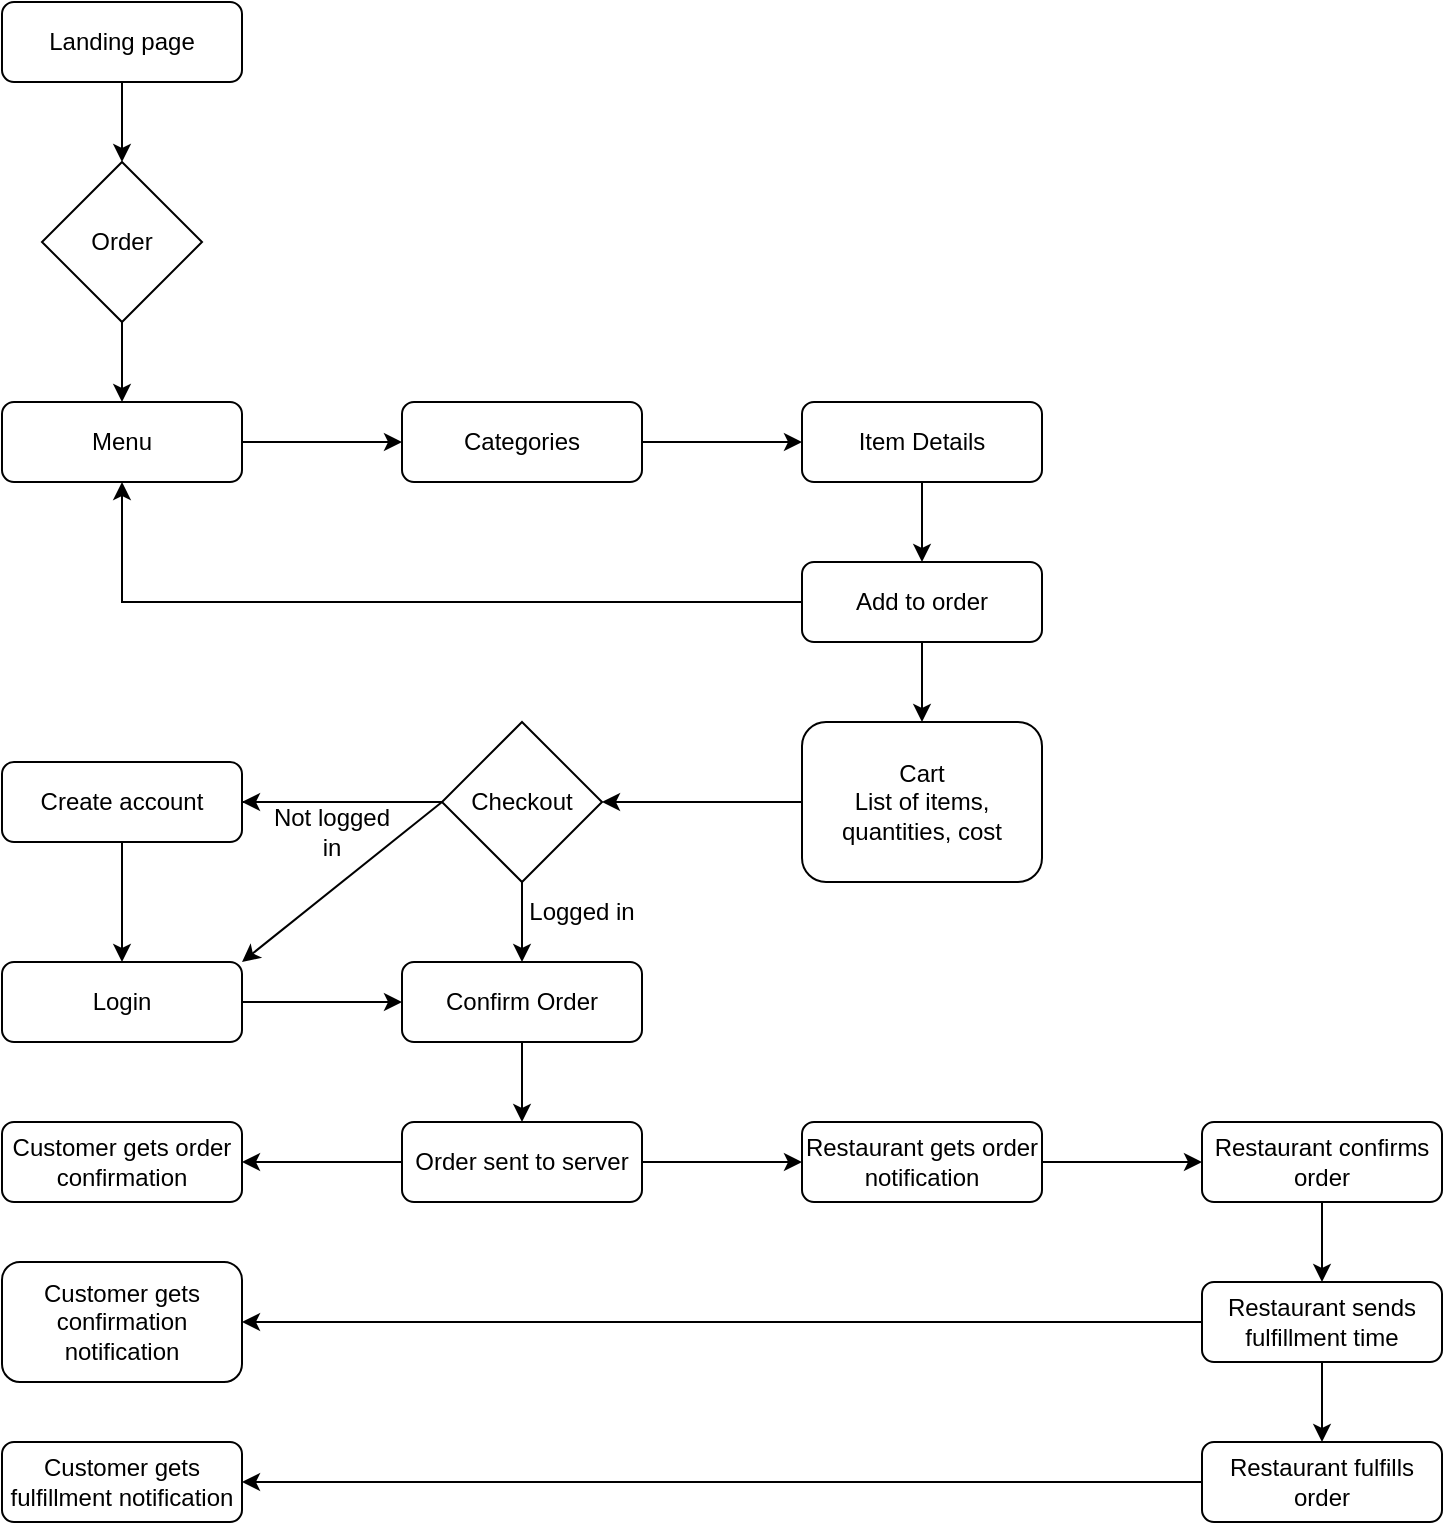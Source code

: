 <mxfile version="15.8.6" type="device"><diagram id="C5RBs43oDa-KdzZeNtuy" name="Page-1"><mxGraphModel dx="866" dy="896" grid="1" gridSize="10" guides="1" tooltips="1" connect="1" arrows="1" fold="1" page="1" pageScale="1" pageWidth="827" pageHeight="1169" math="0" shadow="0"><root><mxCell id="WIyWlLk6GJQsqaUBKTNV-0"/><mxCell id="WIyWlLk6GJQsqaUBKTNV-1" parent="WIyWlLk6GJQsqaUBKTNV-0"/><mxCell id="KrdSnF_fcT1zb788I4Z0-2" value="" style="edgeStyle=orthogonalEdgeStyle;rounded=0;orthogonalLoop=1;jettySize=auto;html=1;" edge="1" parent="WIyWlLk6GJQsqaUBKTNV-1" source="KrdSnF_fcT1zb788I4Z0-0"><mxGeometry relative="1" as="geometry"><mxPoint x="100" y="200" as="targetPoint"/></mxGeometry></mxCell><mxCell id="KrdSnF_fcT1zb788I4Z0-0" value="Landing page" style="rounded=1;whiteSpace=wrap;html=1;fontSize=12;glass=0;strokeWidth=1;shadow=0;" vertex="1" parent="WIyWlLk6GJQsqaUBKTNV-1"><mxGeometry x="40" y="120" width="120" height="40" as="geometry"/></mxCell><mxCell id="KrdSnF_fcT1zb788I4Z0-18" value="" style="edgeStyle=orthogonalEdgeStyle;rounded=0;orthogonalLoop=1;jettySize=auto;html=1;" edge="1" parent="WIyWlLk6GJQsqaUBKTNV-1" source="KrdSnF_fcT1zb788I4Z0-3" target="KrdSnF_fcT1zb788I4Z0-11"><mxGeometry relative="1" as="geometry"/></mxCell><mxCell id="KrdSnF_fcT1zb788I4Z0-3" value="Order" style="rhombus;whiteSpace=wrap;html=1;" vertex="1" parent="WIyWlLk6GJQsqaUBKTNV-1"><mxGeometry x="60" y="200" width="80" height="80" as="geometry"/></mxCell><mxCell id="KrdSnF_fcT1zb788I4Z0-13" value="" style="edgeStyle=orthogonalEdgeStyle;rounded=0;orthogonalLoop=1;jettySize=auto;html=1;" edge="1" parent="WIyWlLk6GJQsqaUBKTNV-1" source="KrdSnF_fcT1zb788I4Z0-11" target="KrdSnF_fcT1zb788I4Z0-12"><mxGeometry relative="1" as="geometry"/></mxCell><mxCell id="KrdSnF_fcT1zb788I4Z0-11" value="Menu" style="rounded=1;whiteSpace=wrap;html=1;" vertex="1" parent="WIyWlLk6GJQsqaUBKTNV-1"><mxGeometry x="40" y="320" width="120" height="40" as="geometry"/></mxCell><mxCell id="KrdSnF_fcT1zb788I4Z0-15" value="" style="edgeStyle=orthogonalEdgeStyle;rounded=0;orthogonalLoop=1;jettySize=auto;html=1;" edge="1" parent="WIyWlLk6GJQsqaUBKTNV-1" source="KrdSnF_fcT1zb788I4Z0-12" target="KrdSnF_fcT1zb788I4Z0-14"><mxGeometry relative="1" as="geometry"/></mxCell><mxCell id="KrdSnF_fcT1zb788I4Z0-12" value="Categories" style="whiteSpace=wrap;html=1;rounded=1;" vertex="1" parent="WIyWlLk6GJQsqaUBKTNV-1"><mxGeometry x="240" y="320" width="120" height="40" as="geometry"/></mxCell><mxCell id="KrdSnF_fcT1zb788I4Z0-17" value="" style="edgeStyle=orthogonalEdgeStyle;rounded=0;orthogonalLoop=1;jettySize=auto;html=1;" edge="1" parent="WIyWlLk6GJQsqaUBKTNV-1" source="KrdSnF_fcT1zb788I4Z0-14" target="KrdSnF_fcT1zb788I4Z0-16"><mxGeometry relative="1" as="geometry"/></mxCell><mxCell id="KrdSnF_fcT1zb788I4Z0-14" value="Item Details" style="whiteSpace=wrap;html=1;rounded=1;" vertex="1" parent="WIyWlLk6GJQsqaUBKTNV-1"><mxGeometry x="440" y="320" width="120" height="40" as="geometry"/></mxCell><mxCell id="KrdSnF_fcT1zb788I4Z0-35" value="" style="edgeStyle=orthogonalEdgeStyle;rounded=0;orthogonalLoop=1;jettySize=auto;html=1;" edge="1" parent="WIyWlLk6GJQsqaUBKTNV-1" source="KrdSnF_fcT1zb788I4Z0-16" target="KrdSnF_fcT1zb788I4Z0-25"><mxGeometry relative="1" as="geometry"/></mxCell><mxCell id="KrdSnF_fcT1zb788I4Z0-16" value="Add to order" style="whiteSpace=wrap;html=1;rounded=1;" vertex="1" parent="WIyWlLk6GJQsqaUBKTNV-1"><mxGeometry x="440" y="400" width="120" height="40" as="geometry"/></mxCell><mxCell id="KrdSnF_fcT1zb788I4Z0-20" value="" style="endArrow=classic;html=1;rounded=0;exitX=0;exitY=0.5;exitDx=0;exitDy=0;entryX=0.5;entryY=1;entryDx=0;entryDy=0;" edge="1" parent="WIyWlLk6GJQsqaUBKTNV-1" source="KrdSnF_fcT1zb788I4Z0-16" target="KrdSnF_fcT1zb788I4Z0-11"><mxGeometry width="50" height="50" relative="1" as="geometry"><mxPoint x="380" y="400" as="sourcePoint"/><mxPoint x="200" y="420" as="targetPoint"/><Array as="points"><mxPoint x="100" y="420"/></Array></mxGeometry></mxCell><mxCell id="KrdSnF_fcT1zb788I4Z0-27" value="" style="edgeStyle=orthogonalEdgeStyle;rounded=0;orthogonalLoop=1;jettySize=auto;html=1;" edge="1" parent="WIyWlLk6GJQsqaUBKTNV-1" source="KrdSnF_fcT1zb788I4Z0-22" target="KrdSnF_fcT1zb788I4Z0-26"><mxGeometry relative="1" as="geometry"/></mxCell><mxCell id="KrdSnF_fcT1zb788I4Z0-37" value="" style="edgeStyle=orthogonalEdgeStyle;rounded=0;orthogonalLoop=1;jettySize=auto;html=1;" edge="1" parent="WIyWlLk6GJQsqaUBKTNV-1" source="KrdSnF_fcT1zb788I4Z0-22" target="KrdSnF_fcT1zb788I4Z0-36"><mxGeometry relative="1" as="geometry"/></mxCell><mxCell id="KrdSnF_fcT1zb788I4Z0-22" value="Checkout" style="rhombus;whiteSpace=wrap;html=1;" vertex="1" parent="WIyWlLk6GJQsqaUBKTNV-1"><mxGeometry x="260" y="480" width="80" height="80" as="geometry"/></mxCell><mxCell id="KrdSnF_fcT1zb788I4Z0-34" value="" style="edgeStyle=orthogonalEdgeStyle;rounded=0;orthogonalLoop=1;jettySize=auto;html=1;" edge="1" parent="WIyWlLk6GJQsqaUBKTNV-1" source="KrdSnF_fcT1zb788I4Z0-25" target="KrdSnF_fcT1zb788I4Z0-22"><mxGeometry relative="1" as="geometry"/></mxCell><mxCell id="KrdSnF_fcT1zb788I4Z0-25" value="Cart&lt;br&gt;List of items, quantities, cost" style="rounded=1;whiteSpace=wrap;html=1;" vertex="1" parent="WIyWlLk6GJQsqaUBKTNV-1"><mxGeometry x="440" y="480" width="120" height="80" as="geometry"/></mxCell><mxCell id="KrdSnF_fcT1zb788I4Z0-41" value="" style="edgeStyle=orthogonalEdgeStyle;rounded=0;orthogonalLoop=1;jettySize=auto;html=1;" edge="1" parent="WIyWlLk6GJQsqaUBKTNV-1" source="KrdSnF_fcT1zb788I4Z0-29" target="KrdSnF_fcT1zb788I4Z0-36"><mxGeometry relative="1" as="geometry"/></mxCell><mxCell id="KrdSnF_fcT1zb788I4Z0-29" value="Login" style="rounded=1;whiteSpace=wrap;html=1;" vertex="1" parent="WIyWlLk6GJQsqaUBKTNV-1"><mxGeometry x="40" y="600" width="120" height="40" as="geometry"/></mxCell><mxCell id="KrdSnF_fcT1zb788I4Z0-32" value="" style="edgeStyle=orthogonalEdgeStyle;rounded=0;orthogonalLoop=1;jettySize=auto;html=1;" edge="1" parent="WIyWlLk6GJQsqaUBKTNV-1" source="KrdSnF_fcT1zb788I4Z0-26" target="KrdSnF_fcT1zb788I4Z0-29"><mxGeometry relative="1" as="geometry"/></mxCell><mxCell id="KrdSnF_fcT1zb788I4Z0-26" value="Create account" style="rounded=1;whiteSpace=wrap;html=1;" vertex="1" parent="WIyWlLk6GJQsqaUBKTNV-1"><mxGeometry x="40" y="500" width="120" height="40" as="geometry"/></mxCell><mxCell id="KrdSnF_fcT1zb788I4Z0-31" value="" style="edgeStyle=orthogonalEdgeStyle;rounded=0;orthogonalLoop=1;jettySize=auto;html=1;endArrow=none;" edge="1" parent="WIyWlLk6GJQsqaUBKTNV-1" source="KrdSnF_fcT1zb788I4Z0-22" target="KrdSnF_fcT1zb788I4Z0-26"><mxGeometry relative="1" as="geometry"><mxPoint x="260" y="520" as="sourcePoint"/><mxPoint x="100" y="600" as="targetPoint"/></mxGeometry></mxCell><mxCell id="KrdSnF_fcT1zb788I4Z0-33" value="" style="endArrow=classic;html=1;rounded=0;entryX=1;entryY=0;entryDx=0;entryDy=0;exitX=0;exitY=0.5;exitDx=0;exitDy=0;" edge="1" parent="WIyWlLk6GJQsqaUBKTNV-1" source="KrdSnF_fcT1zb788I4Z0-22" target="KrdSnF_fcT1zb788I4Z0-29"><mxGeometry width="50" height="50" relative="1" as="geometry"><mxPoint x="260" y="630" as="sourcePoint"/><mxPoint x="430" y="550" as="targetPoint"/></mxGeometry></mxCell><mxCell id="KrdSnF_fcT1zb788I4Z0-43" value="" style="edgeStyle=orthogonalEdgeStyle;rounded=0;orthogonalLoop=1;jettySize=auto;html=1;" edge="1" parent="WIyWlLk6GJQsqaUBKTNV-1" source="KrdSnF_fcT1zb788I4Z0-36" target="KrdSnF_fcT1zb788I4Z0-42"><mxGeometry relative="1" as="geometry"/></mxCell><mxCell id="KrdSnF_fcT1zb788I4Z0-36" value="Confirm Order" style="rounded=1;whiteSpace=wrap;html=1;" vertex="1" parent="WIyWlLk6GJQsqaUBKTNV-1"><mxGeometry x="240" y="600" width="120" height="40" as="geometry"/></mxCell><mxCell id="KrdSnF_fcT1zb788I4Z0-39" value="Logged in" style="text;html=1;strokeColor=none;fillColor=none;align=center;verticalAlign=middle;whiteSpace=wrap;rounded=0;" vertex="1" parent="WIyWlLk6GJQsqaUBKTNV-1"><mxGeometry x="300" y="560" width="60" height="30" as="geometry"/></mxCell><mxCell id="KrdSnF_fcT1zb788I4Z0-40" value="Not logged in" style="text;html=1;strokeColor=none;fillColor=none;align=center;verticalAlign=middle;whiteSpace=wrap;rounded=0;" vertex="1" parent="WIyWlLk6GJQsqaUBKTNV-1"><mxGeometry x="170" y="520" width="70" height="30" as="geometry"/></mxCell><mxCell id="KrdSnF_fcT1zb788I4Z0-48" value="" style="edgeStyle=orthogonalEdgeStyle;rounded=0;orthogonalLoop=1;jettySize=auto;html=1;" edge="1" parent="WIyWlLk6GJQsqaUBKTNV-1" source="KrdSnF_fcT1zb788I4Z0-42" target="KrdSnF_fcT1zb788I4Z0-47"><mxGeometry relative="1" as="geometry"/></mxCell><mxCell id="KrdSnF_fcT1zb788I4Z0-60" value="" style="edgeStyle=orthogonalEdgeStyle;rounded=0;orthogonalLoop=1;jettySize=auto;html=1;" edge="1" parent="WIyWlLk6GJQsqaUBKTNV-1" source="KrdSnF_fcT1zb788I4Z0-42" target="KrdSnF_fcT1zb788I4Z0-59"><mxGeometry relative="1" as="geometry"/></mxCell><mxCell id="KrdSnF_fcT1zb788I4Z0-42" value="Order sent to server" style="whiteSpace=wrap;html=1;rounded=1;" vertex="1" parent="WIyWlLk6GJQsqaUBKTNV-1"><mxGeometry x="240" y="680" width="120" height="40" as="geometry"/></mxCell><mxCell id="KrdSnF_fcT1zb788I4Z0-45" value="Customer gets confirmation notification" style="whiteSpace=wrap;html=1;rounded=1;" vertex="1" parent="WIyWlLk6GJQsqaUBKTNV-1"><mxGeometry x="40" y="750" width="120" height="60" as="geometry"/></mxCell><mxCell id="KrdSnF_fcT1zb788I4Z0-50" value="" style="edgeStyle=orthogonalEdgeStyle;rounded=0;orthogonalLoop=1;jettySize=auto;html=1;" edge="1" parent="WIyWlLk6GJQsqaUBKTNV-1" source="KrdSnF_fcT1zb788I4Z0-47" target="KrdSnF_fcT1zb788I4Z0-49"><mxGeometry relative="1" as="geometry"/></mxCell><mxCell id="KrdSnF_fcT1zb788I4Z0-47" value="Restaurant gets order notification" style="whiteSpace=wrap;html=1;rounded=1;" vertex="1" parent="WIyWlLk6GJQsqaUBKTNV-1"><mxGeometry x="440" y="680" width="120" height="40" as="geometry"/></mxCell><mxCell id="KrdSnF_fcT1zb788I4Z0-52" value="" style="edgeStyle=orthogonalEdgeStyle;rounded=0;orthogonalLoop=1;jettySize=auto;html=1;" edge="1" parent="WIyWlLk6GJQsqaUBKTNV-1" source="KrdSnF_fcT1zb788I4Z0-49" target="KrdSnF_fcT1zb788I4Z0-51"><mxGeometry relative="1" as="geometry"/></mxCell><mxCell id="KrdSnF_fcT1zb788I4Z0-49" value="Restaurant confirms order" style="whiteSpace=wrap;html=1;rounded=1;" vertex="1" parent="WIyWlLk6GJQsqaUBKTNV-1"><mxGeometry x="640" y="680" width="120" height="40" as="geometry"/></mxCell><mxCell id="KrdSnF_fcT1zb788I4Z0-54" value="" style="edgeStyle=orthogonalEdgeStyle;rounded=0;orthogonalLoop=1;jettySize=auto;html=1;" edge="1" parent="WIyWlLk6GJQsqaUBKTNV-1" source="KrdSnF_fcT1zb788I4Z0-51" target="KrdSnF_fcT1zb788I4Z0-53"><mxGeometry relative="1" as="geometry"/></mxCell><mxCell id="KrdSnF_fcT1zb788I4Z0-58" value="" style="edgeStyle=orthogonalEdgeStyle;rounded=0;orthogonalLoop=1;jettySize=auto;html=1;entryX=1;entryY=0.5;entryDx=0;entryDy=0;" edge="1" parent="WIyWlLk6GJQsqaUBKTNV-1" source="KrdSnF_fcT1zb788I4Z0-51" target="KrdSnF_fcT1zb788I4Z0-45"><mxGeometry relative="1" as="geometry"><mxPoint x="560" y="780" as="targetPoint"/></mxGeometry></mxCell><mxCell id="KrdSnF_fcT1zb788I4Z0-51" value="Restaurant sends fulfillment time" style="whiteSpace=wrap;html=1;rounded=1;" vertex="1" parent="WIyWlLk6GJQsqaUBKTNV-1"><mxGeometry x="640" y="760" width="120" height="40" as="geometry"/></mxCell><mxCell id="KrdSnF_fcT1zb788I4Z0-56" value="" style="edgeStyle=orthogonalEdgeStyle;rounded=0;orthogonalLoop=1;jettySize=auto;html=1;" edge="1" parent="WIyWlLk6GJQsqaUBKTNV-1" source="KrdSnF_fcT1zb788I4Z0-53" target="KrdSnF_fcT1zb788I4Z0-55"><mxGeometry relative="1" as="geometry"/></mxCell><mxCell id="KrdSnF_fcT1zb788I4Z0-53" value="Restaurant fulfills order" style="whiteSpace=wrap;html=1;rounded=1;" vertex="1" parent="WIyWlLk6GJQsqaUBKTNV-1"><mxGeometry x="640" y="840" width="120" height="40" as="geometry"/></mxCell><mxCell id="KrdSnF_fcT1zb788I4Z0-55" value="Customer gets fulfillment notification" style="whiteSpace=wrap;html=1;rounded=1;" vertex="1" parent="WIyWlLk6GJQsqaUBKTNV-1"><mxGeometry x="40" y="840" width="120" height="40" as="geometry"/></mxCell><mxCell id="KrdSnF_fcT1zb788I4Z0-59" value="Customer gets order confirmation" style="whiteSpace=wrap;html=1;rounded=1;" vertex="1" parent="WIyWlLk6GJQsqaUBKTNV-1"><mxGeometry x="40" y="680" width="120" height="40" as="geometry"/></mxCell></root></mxGraphModel></diagram></mxfile>